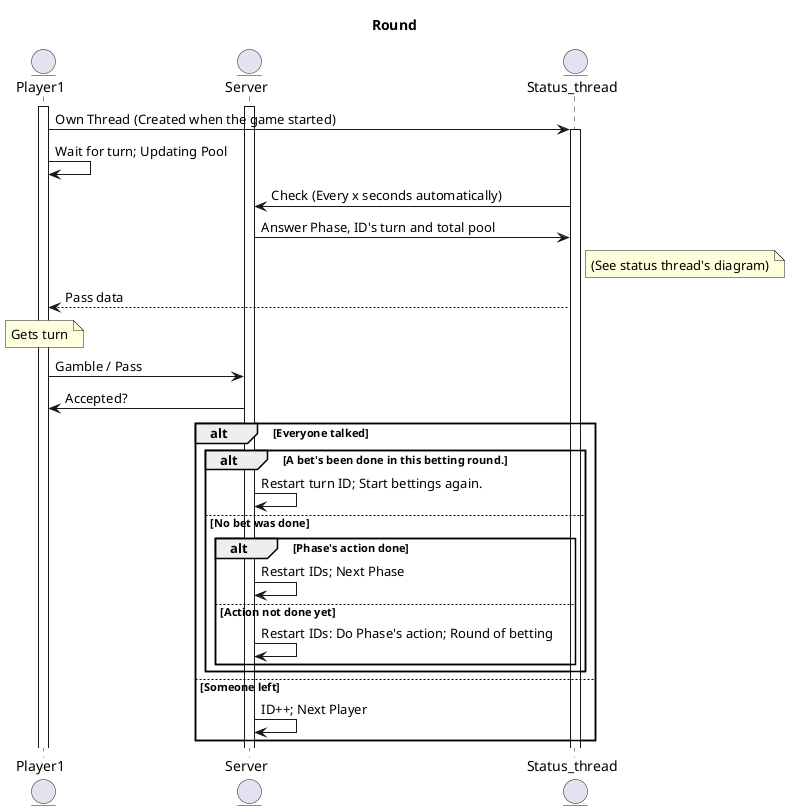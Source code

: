 @startuml
title Round
entity Player1
entity Server
entity Status_thread

activate Player1
activate Server

Player1 -> Status_thread: Own Thread (Created when the game started)
activate Status_thread

Player1 -> Player1: Wait for turn; Updating Pool

Status_thread -> Server: Check (Every x seconds automatically)
Server -> Status_thread: Answer Phase, ID's turn and total pool
note right of Status_thread: (See status thread's diagram)
Status_thread --> Player1: Pass data

note over Player1: Gets turn
Player1 -> Server: Gamble / Pass
Server -> Player1: Accepted?

alt Everyone talked
    alt A bet's been done in this betting round.
     Server -> Server: Restart turn ID; Start bettings again.
    else No bet was done
        alt Phase's action done
            Server -> Server: Restart IDs; Next Phase
        else Action not done yet
            Server -> Server: Restart IDs: Do Phase's action; Round of betting
        end
    end
else Someone left
    Server -> Server: ID++; Next Player
end
@enduml